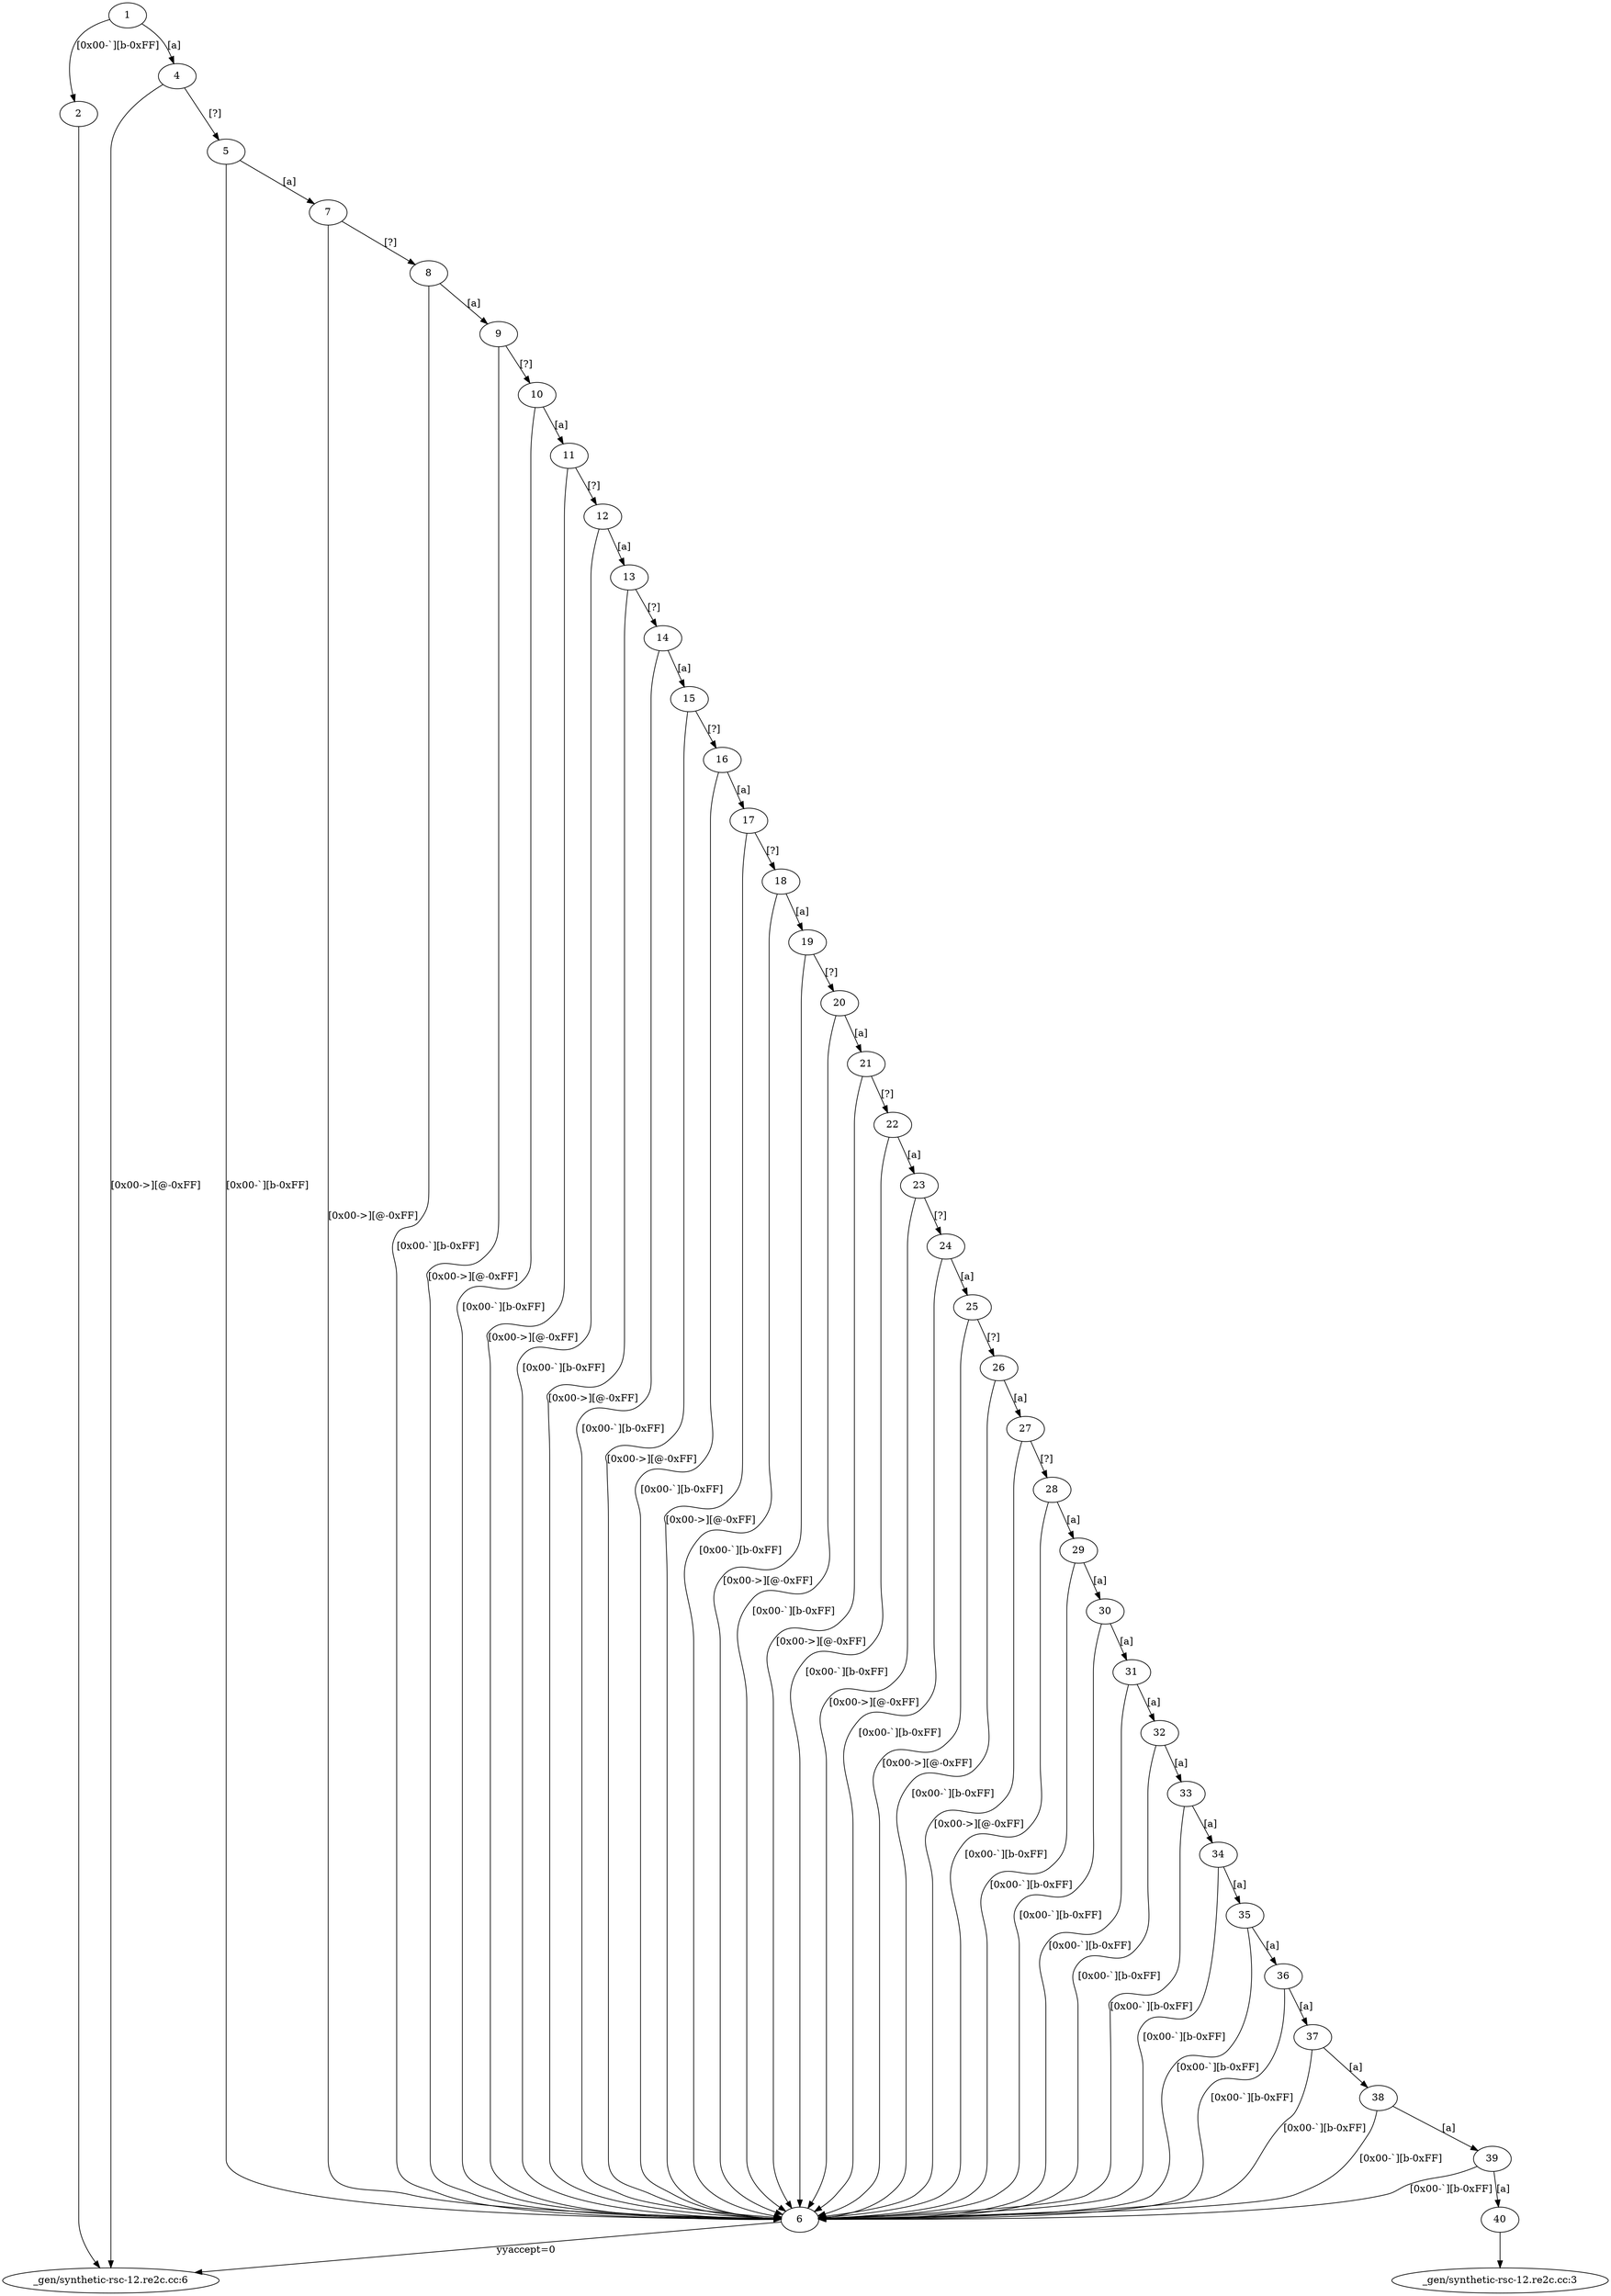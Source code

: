 /* Generated by re2c 3.0 on Wed Dec  6 19:24:38 2023 */
digraph re2c {
1 -> 2 [label="[0x00-`][b-0xFF]"]
1 -> 4 [label="[a]"]
2 -> 3
3 [label="_gen/synthetic-rsc-12.re2c.cc:6"]
4 -> 3 [label="[0x00->][@-0xFF]"]
4 -> 5 [label="[?]"]
5 -> 6 [label="[0x00-`][b-0xFF]"]
5 -> 7 [label="[a]"]
6 -> 3 [label="yyaccept=0"]
7 -> 6 [label="[0x00->][@-0xFF]"]
7 -> 8 [label="[?]"]
8 -> 6 [label="[0x00-`][b-0xFF]"]
8 -> 9 [label="[a]"]
9 -> 6 [label="[0x00->][@-0xFF]"]
9 -> 10 [label="[?]"]
10 -> 6 [label="[0x00-`][b-0xFF]"]
10 -> 11 [label="[a]"]
11 -> 6 [label="[0x00->][@-0xFF]"]
11 -> 12 [label="[?]"]
12 -> 6 [label="[0x00-`][b-0xFF]"]
12 -> 13 [label="[a]"]
13 -> 6 [label="[0x00->][@-0xFF]"]
13 -> 14 [label="[?]"]
14 -> 6 [label="[0x00-`][b-0xFF]"]
14 -> 15 [label="[a]"]
15 -> 6 [label="[0x00->][@-0xFF]"]
15 -> 16 [label="[?]"]
16 -> 6 [label="[0x00-`][b-0xFF]"]
16 -> 17 [label="[a]"]
17 -> 6 [label="[0x00->][@-0xFF]"]
17 -> 18 [label="[?]"]
18 -> 6 [label="[0x00-`][b-0xFF]"]
18 -> 19 [label="[a]"]
19 -> 6 [label="[0x00->][@-0xFF]"]
19 -> 20 [label="[?]"]
20 -> 6 [label="[0x00-`][b-0xFF]"]
20 -> 21 [label="[a]"]
21 -> 6 [label="[0x00->][@-0xFF]"]
21 -> 22 [label="[?]"]
22 -> 6 [label="[0x00-`][b-0xFF]"]
22 -> 23 [label="[a]"]
23 -> 6 [label="[0x00->][@-0xFF]"]
23 -> 24 [label="[?]"]
24 -> 6 [label="[0x00-`][b-0xFF]"]
24 -> 25 [label="[a]"]
25 -> 6 [label="[0x00->][@-0xFF]"]
25 -> 26 [label="[?]"]
26 -> 6 [label="[0x00-`][b-0xFF]"]
26 -> 27 [label="[a]"]
27 -> 6 [label="[0x00->][@-0xFF]"]
27 -> 28 [label="[?]"]
28 -> 6 [label="[0x00-`][b-0xFF]"]
28 -> 29 [label="[a]"]
29 -> 6 [label="[0x00-`][b-0xFF]"]
29 -> 30 [label="[a]"]
30 -> 6 [label="[0x00-`][b-0xFF]"]
30 -> 31 [label="[a]"]
31 -> 6 [label="[0x00-`][b-0xFF]"]
31 -> 32 [label="[a]"]
32 -> 6 [label="[0x00-`][b-0xFF]"]
32 -> 33 [label="[a]"]
33 -> 6 [label="[0x00-`][b-0xFF]"]
33 -> 34 [label="[a]"]
34 -> 6 [label="[0x00-`][b-0xFF]"]
34 -> 35 [label="[a]"]
35 -> 6 [label="[0x00-`][b-0xFF]"]
35 -> 36 [label="[a]"]
36 -> 6 [label="[0x00-`][b-0xFF]"]
36 -> 37 [label="[a]"]
37 -> 6 [label="[0x00-`][b-0xFF]"]
37 -> 38 [label="[a]"]
38 -> 6 [label="[0x00-`][b-0xFF]"]
38 -> 39 [label="[a]"]
39 -> 6 [label="[0x00-`][b-0xFF]"]
39 -> 40 [label="[a]"]
40 -> 41
41 [label="_gen/synthetic-rsc-12.re2c.cc:3"]
}
